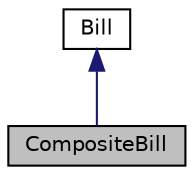 digraph "CompositeBill"
{
 // LATEX_PDF_SIZE
  edge [fontname="Helvetica",fontsize="10",labelfontname="Helvetica",labelfontsize="10"];
  node [fontname="Helvetica",fontsize="10",shape=record];
  Node1 [label="CompositeBill",height=0.2,width=0.4,color="black", fillcolor="grey75", style="filled", fontcolor="black",tooltip="The CompositeBill class represents a composite bill that can contain multiple bills."];
  Node2 -> Node1 [dir="back",color="midnightblue",fontsize="10",style="solid"];
  Node2 [label="Bill",height=0.2,width=0.4,color="black", fillcolor="white", style="filled",URL="$classBill.html",tooltip="The Bill class is an abstract class that represents a bill for a customer."];
}
